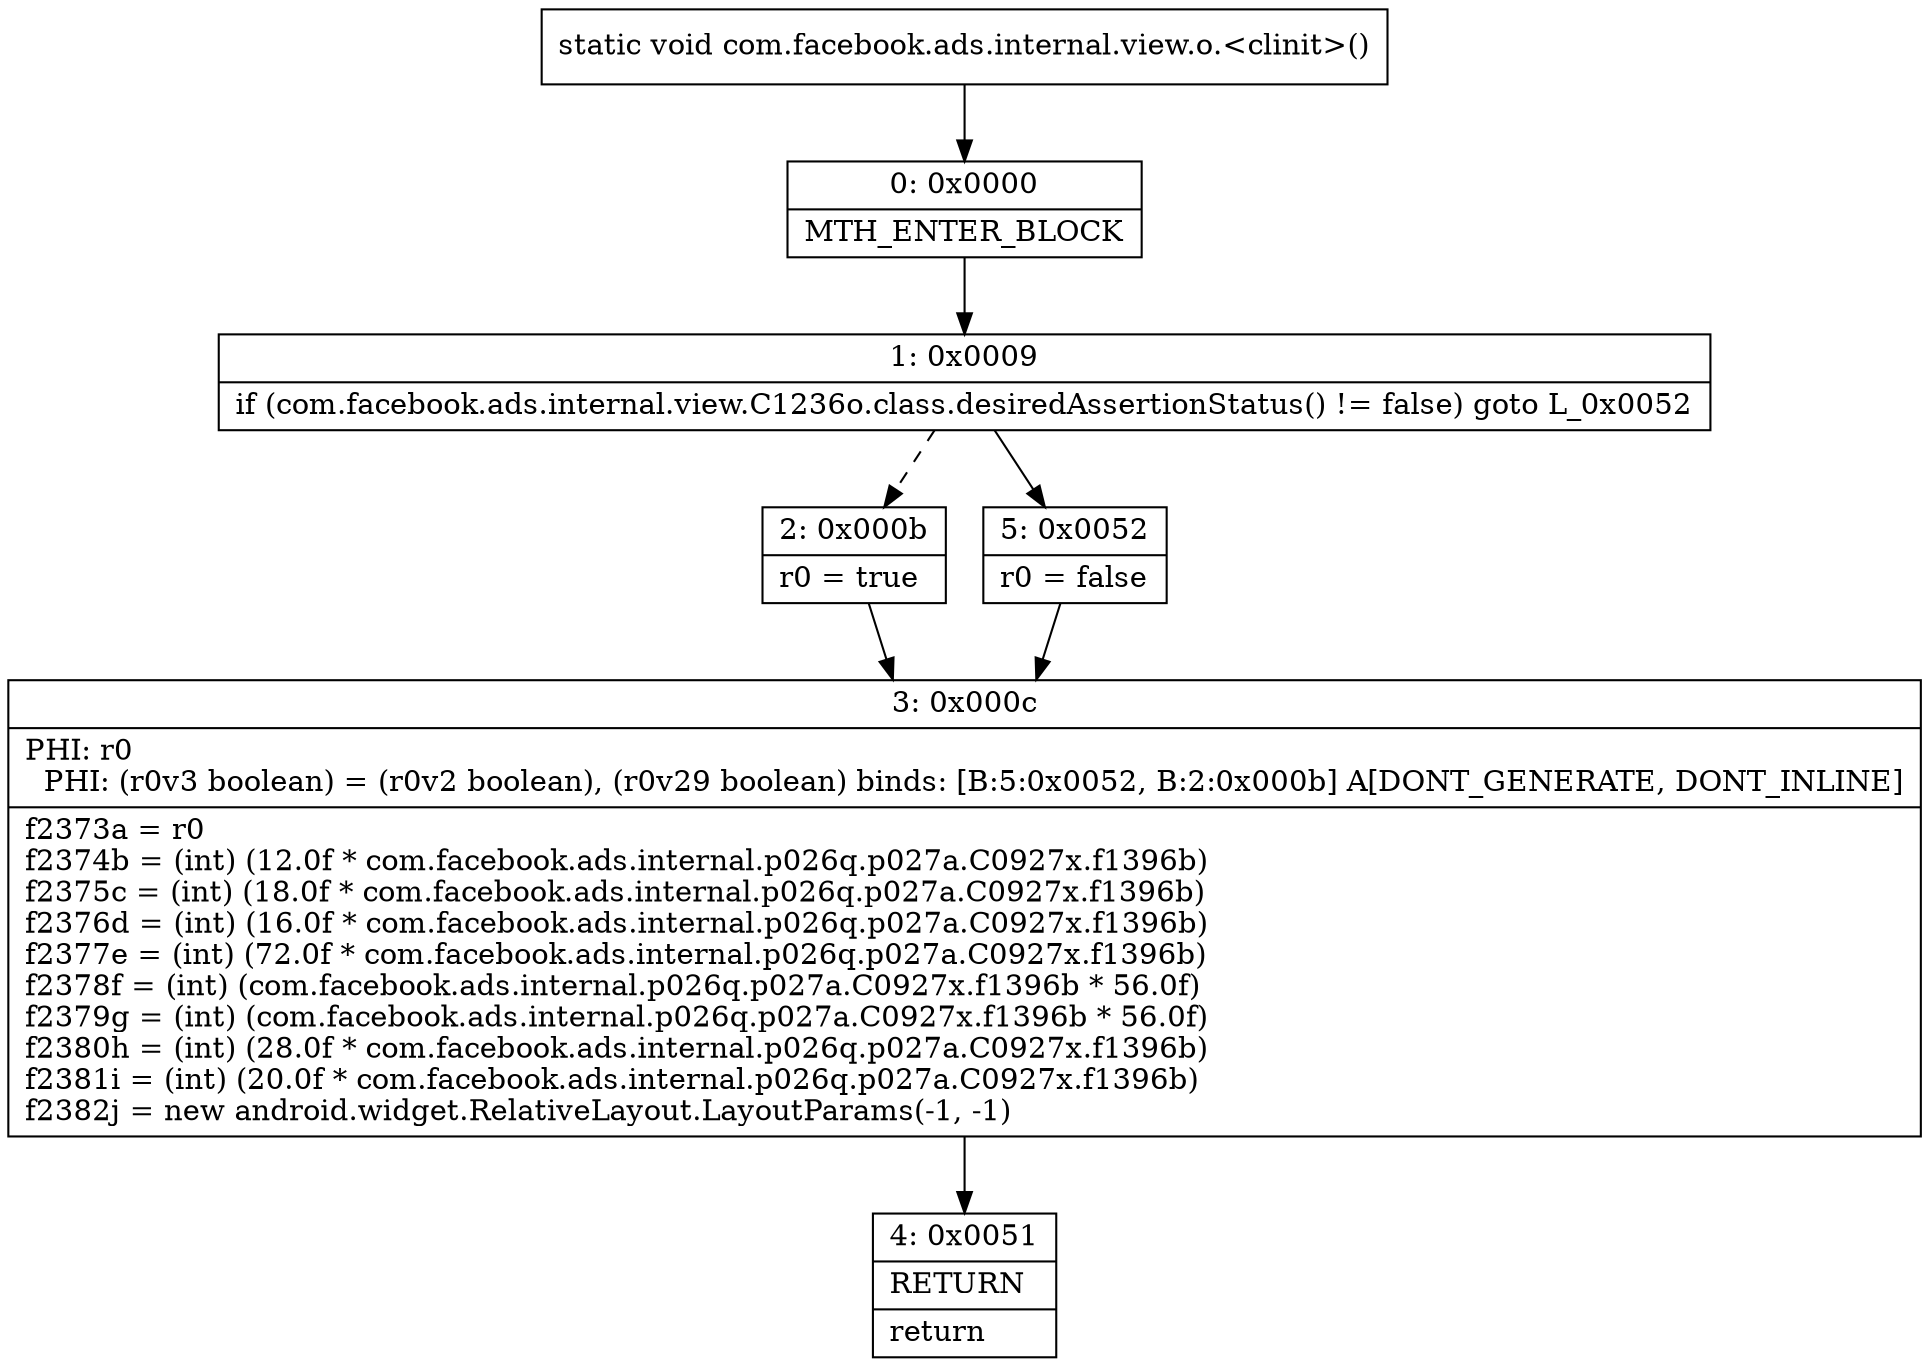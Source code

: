 digraph "CFG forcom.facebook.ads.internal.view.o.\<clinit\>()V" {
Node_0 [shape=record,label="{0\:\ 0x0000|MTH_ENTER_BLOCK\l}"];
Node_1 [shape=record,label="{1\:\ 0x0009|if (com.facebook.ads.internal.view.C1236o.class.desiredAssertionStatus() != false) goto L_0x0052\l}"];
Node_2 [shape=record,label="{2\:\ 0x000b|r0 = true\l}"];
Node_3 [shape=record,label="{3\:\ 0x000c|PHI: r0 \l  PHI: (r0v3 boolean) = (r0v2 boolean), (r0v29 boolean) binds: [B:5:0x0052, B:2:0x000b] A[DONT_GENERATE, DONT_INLINE]\l|f2373a = r0\lf2374b = (int) (12.0f * com.facebook.ads.internal.p026q.p027a.C0927x.f1396b)\lf2375c = (int) (18.0f * com.facebook.ads.internal.p026q.p027a.C0927x.f1396b)\lf2376d = (int) (16.0f * com.facebook.ads.internal.p026q.p027a.C0927x.f1396b)\lf2377e = (int) (72.0f * com.facebook.ads.internal.p026q.p027a.C0927x.f1396b)\lf2378f = (int) (com.facebook.ads.internal.p026q.p027a.C0927x.f1396b * 56.0f)\lf2379g = (int) (com.facebook.ads.internal.p026q.p027a.C0927x.f1396b * 56.0f)\lf2380h = (int) (28.0f * com.facebook.ads.internal.p026q.p027a.C0927x.f1396b)\lf2381i = (int) (20.0f * com.facebook.ads.internal.p026q.p027a.C0927x.f1396b)\lf2382j = new android.widget.RelativeLayout.LayoutParams(\-1, \-1)\l}"];
Node_4 [shape=record,label="{4\:\ 0x0051|RETURN\l|return\l}"];
Node_5 [shape=record,label="{5\:\ 0x0052|r0 = false\l}"];
MethodNode[shape=record,label="{static void com.facebook.ads.internal.view.o.\<clinit\>() }"];
MethodNode -> Node_0;
Node_0 -> Node_1;
Node_1 -> Node_2[style=dashed];
Node_1 -> Node_5;
Node_2 -> Node_3;
Node_3 -> Node_4;
Node_5 -> Node_3;
}

